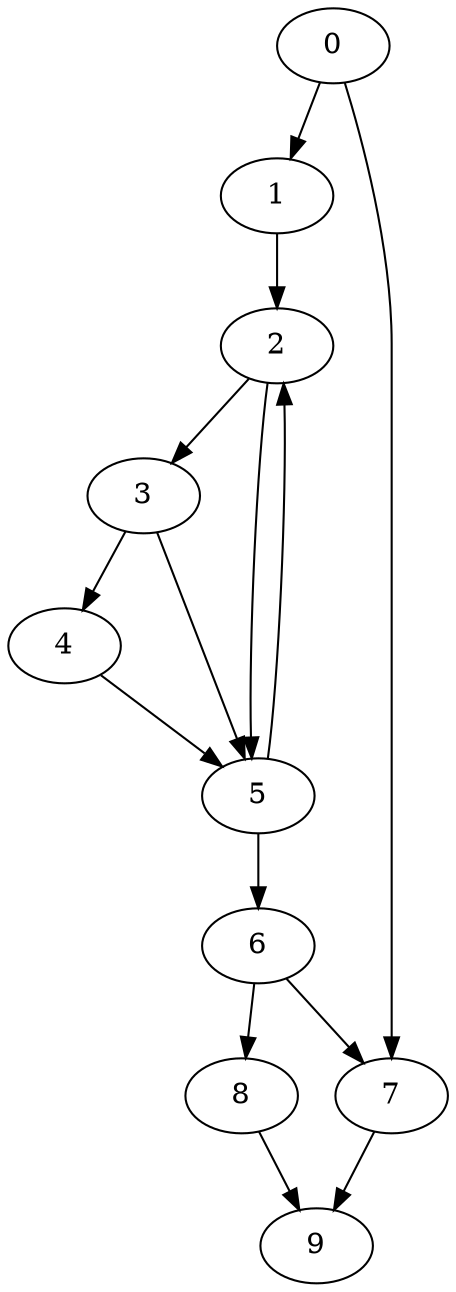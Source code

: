 digraph {
	0
	1
	2
	3
	4
	5
	6
	7
	8
	9
	0 -> 1
	2 -> 5
	3 -> 5
	4 -> 5
	7 -> 9
	8 -> 9
	1 -> 2
	5 -> 2
	2 -> 3
	3 -> 4
	5 -> 6
	0 -> 7
	6 -> 7
	6 -> 8
}
